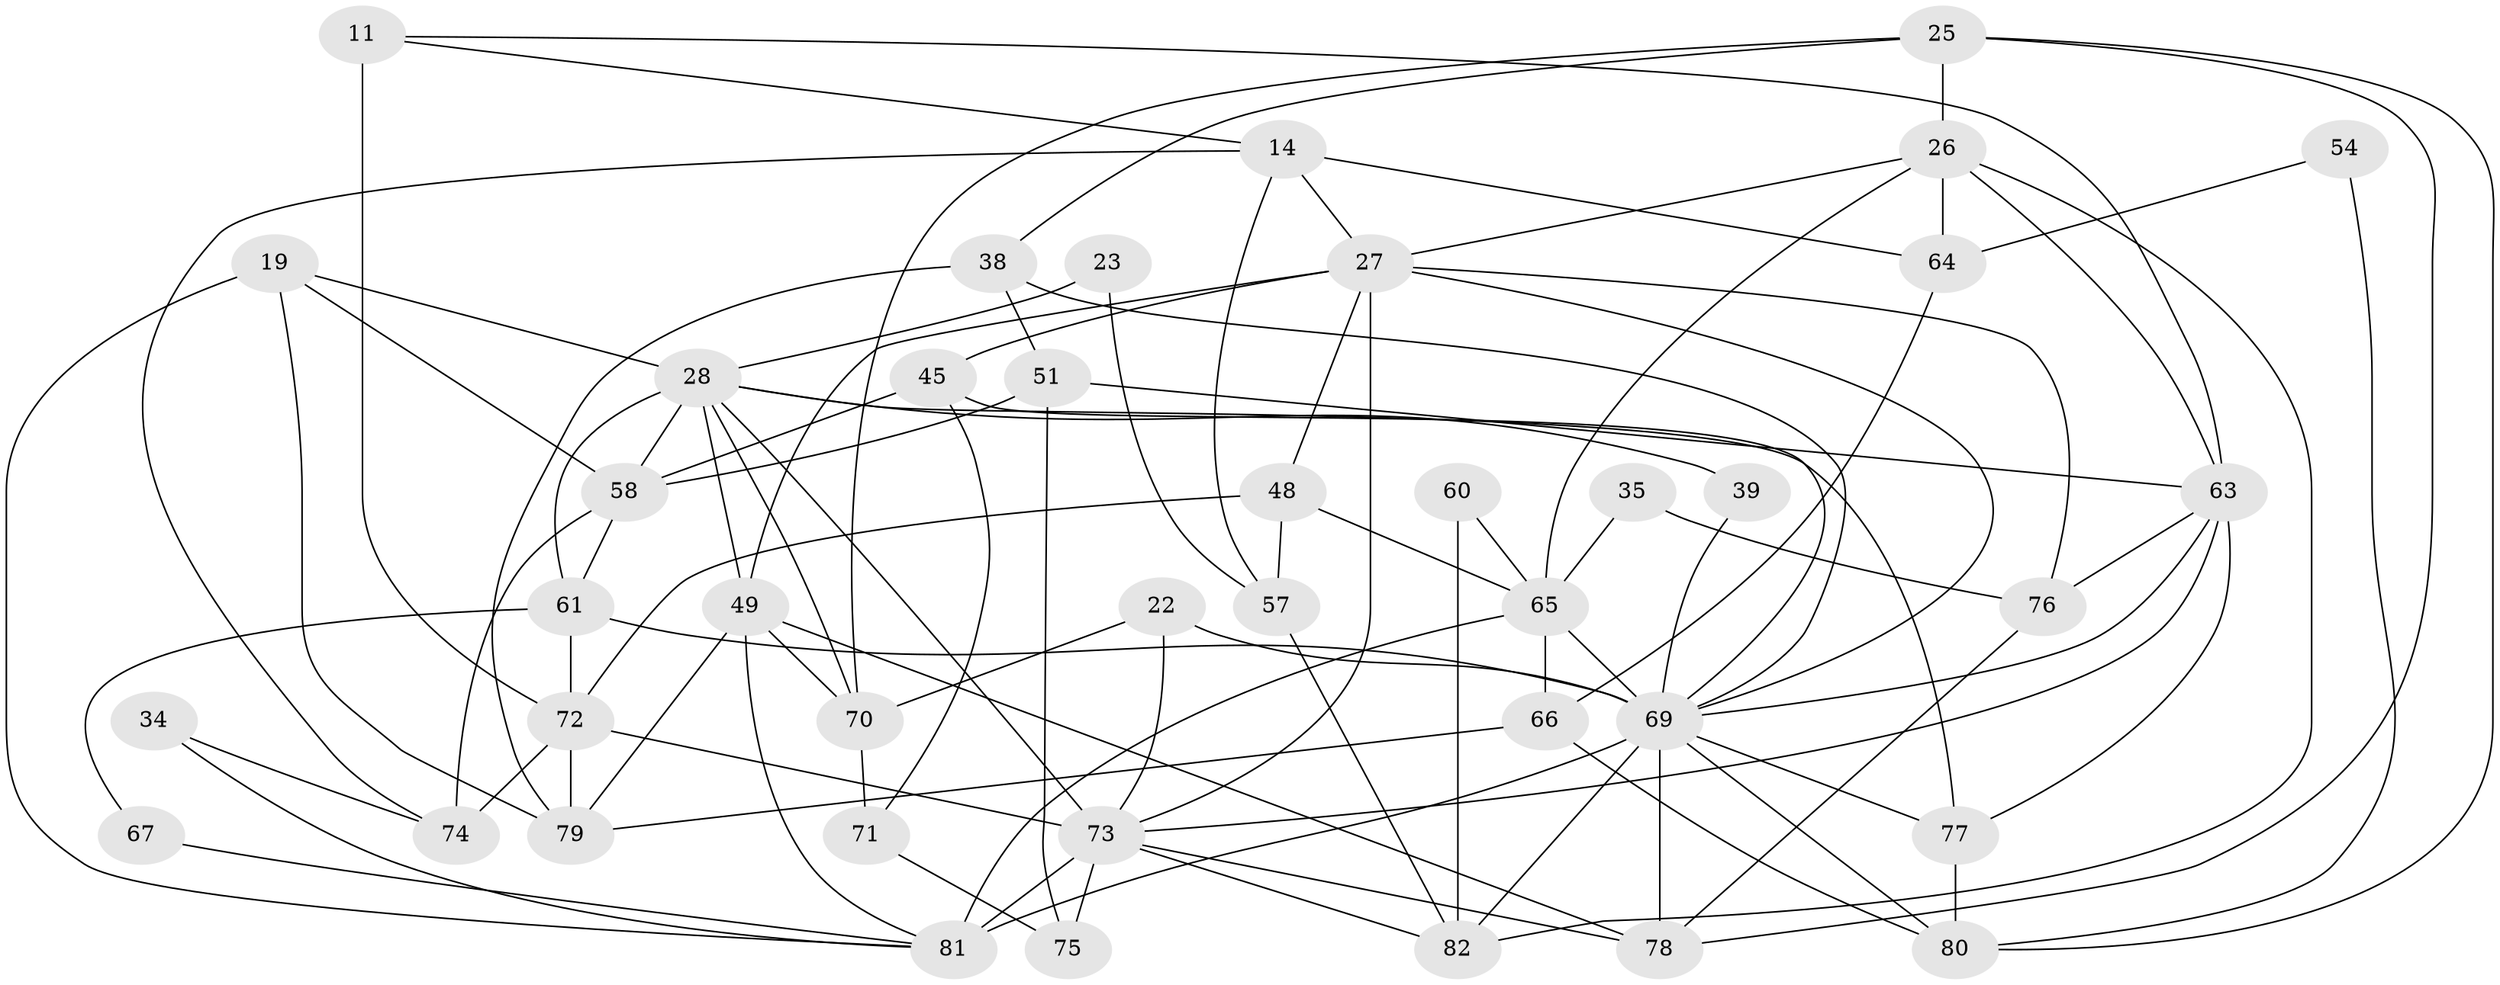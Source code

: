 // original degree distribution, {4: 0.23170731707317074, 3: 0.23170731707317074, 5: 0.18292682926829268, 2: 0.18292682926829268, 6: 0.12195121951219512, 8: 0.024390243902439025, 7: 0.024390243902439025}
// Generated by graph-tools (version 1.1) at 2025/49/03/09/25 04:49:14]
// undirected, 41 vertices, 97 edges
graph export_dot {
graph [start="1"]
  node [color=gray90,style=filled];
  11;
  14;
  19;
  22;
  23;
  25;
  26 [super="+3"];
  27 [super="+20+18"];
  28 [super="+21+10"];
  34;
  35;
  38 [super="+29"];
  39;
  45;
  48 [super="+1"];
  49 [super="+44"];
  51;
  54;
  57 [super="+42"];
  58 [super="+53"];
  60;
  61;
  63 [super="+7"];
  64 [super="+56"];
  65 [super="+55"];
  66 [super="+46"];
  67;
  69 [super="+5+4+41+52"];
  70 [super="+9"];
  71;
  72 [super="+59+30"];
  73 [super="+50+47"];
  74 [super="+36"];
  75;
  76;
  77;
  78 [super="+24"];
  79 [super="+16"];
  80 [super="+33"];
  81 [super="+12+15+68"];
  82 [super="+62"];
  11 -- 14;
  11 -- 63;
  11 -- 72 [weight=3];
  14 -- 64 [weight=2];
  14 -- 57 [weight=2];
  14 -- 27 [weight=2];
  14 -- 74;
  19 -- 79 [weight=2];
  19 -- 28;
  19 -- 58;
  19 -- 81;
  22 -- 70;
  22 -- 69;
  22 -- 73;
  23 -- 57;
  23 -- 28;
  25 -- 26 [weight=2];
  25 -- 38;
  25 -- 78;
  25 -- 80;
  25 -- 70;
  26 -- 82;
  26 -- 64;
  26 -- 27;
  26 -- 65;
  26 -- 63;
  27 -- 45;
  27 -- 48;
  27 -- 76;
  27 -- 69 [weight=2];
  27 -- 73 [weight=3];
  27 -- 49;
  28 -- 77 [weight=3];
  28 -- 39;
  28 -- 49;
  28 -- 70;
  28 -- 61;
  28 -- 58;
  28 -- 73 [weight=2];
  34 -- 74;
  34 -- 81;
  35 -- 65;
  35 -- 76;
  38 -- 69;
  38 -- 51;
  38 -- 79;
  39 -- 69;
  45 -- 71;
  45 -- 58 [weight=2];
  45 -- 69;
  48 -- 57;
  48 -- 65;
  48 -- 72;
  49 -- 81;
  49 -- 70;
  49 -- 78;
  49 -- 79;
  51 -- 58 [weight=2];
  51 -- 75;
  51 -- 63;
  54 -- 80;
  54 -- 64;
  57 -- 82 [weight=2];
  58 -- 61 [weight=2];
  58 -- 74;
  60 -- 65;
  60 -- 82;
  61 -- 67;
  61 -- 72;
  61 -- 69;
  63 -- 69;
  63 -- 76;
  63 -- 77;
  63 -- 73;
  64 -- 66;
  65 -- 66 [weight=2];
  65 -- 81;
  65 -- 69 [weight=2];
  66 -- 79;
  66 -- 80;
  67 -- 81;
  69 -- 81 [weight=3];
  69 -- 78;
  69 -- 82 [weight=2];
  69 -- 77 [weight=2];
  69 -- 80;
  70 -- 71;
  71 -- 75;
  72 -- 73;
  72 -- 74 [weight=2];
  72 -- 79;
  73 -- 75;
  73 -- 82;
  73 -- 81 [weight=2];
  73 -- 78;
  76 -- 78;
  77 -- 80;
}
